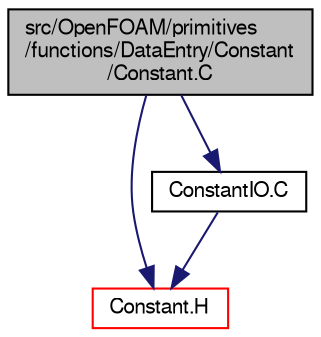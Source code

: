digraph "src/OpenFOAM/primitives/functions/DataEntry/Constant/Constant.C"
{
  bgcolor="transparent";
  edge [fontname="FreeSans",fontsize="10",labelfontname="FreeSans",labelfontsize="10"];
  node [fontname="FreeSans",fontsize="10",shape=record];
  Node1 [label="src/OpenFOAM/primitives\l/functions/DataEntry/Constant\l/Constant.C",height=0.2,width=0.4,color="black", fillcolor="grey75", style="filled" fontcolor="black"];
  Node1 -> Node2 [color="midnightblue",fontsize="10",style="solid",fontname="FreeSans"];
  Node2 [label="Constant.H",height=0.2,width=0.4,color="red",URL="$a08367.html"];
  Node1 -> Node3 [color="midnightblue",fontsize="10",style="solid",fontname="FreeSans"];
  Node3 [label="ConstantIO.C",height=0.2,width=0.4,color="black",URL="$a08368.html"];
  Node3 -> Node2 [color="midnightblue",fontsize="10",style="solid",fontname="FreeSans"];
}
